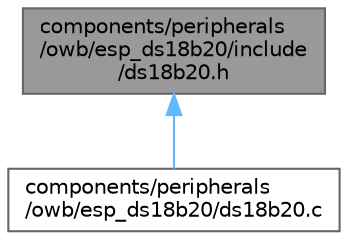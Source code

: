 digraph "components/peripherals/owb/esp_ds18b20/include/ds18b20.h"
{
 // LATEX_PDF_SIZE
  bgcolor="transparent";
  edge [fontname=Helvetica,fontsize=10,labelfontname=Helvetica,labelfontsize=10];
  node [fontname=Helvetica,fontsize=10,shape=box,height=0.2,width=0.4];
  Node1 [id="Node000001",label="components/peripherals\l/owb/esp_ds18b20/include\l/ds18b20.h",height=0.2,width=0.4,color="gray40", fillcolor="grey60", style="filled", fontcolor="black",tooltip=" "];
  Node1 -> Node2 [id="edge1_Node000001_Node000002",dir="back",color="steelblue1",style="solid",tooltip=" "];
  Node2 [id="Node000002",label="components/peripherals\l/owb/esp_ds18b20/ds18b20.c",height=0.2,width=0.4,color="grey40", fillcolor="white", style="filled",URL="$ds18b20_8c.html",tooltip=" "];
}

